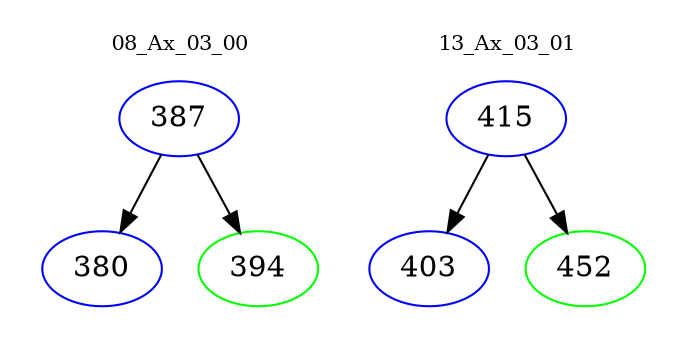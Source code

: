digraph{
subgraph cluster_0 {
color = white
label = "08_Ax_03_00";
fontsize=10;
T0_387 [label="387", color="blue"]
T0_387 -> T0_380 [color="black"]
T0_380 [label="380", color="blue"]
T0_387 -> T0_394 [color="black"]
T0_394 [label="394", color="green"]
}
subgraph cluster_1 {
color = white
label = "13_Ax_03_01";
fontsize=10;
T1_415 [label="415", color="blue"]
T1_415 -> T1_403 [color="black"]
T1_403 [label="403", color="blue"]
T1_415 -> T1_452 [color="black"]
T1_452 [label="452", color="green"]
}
}
